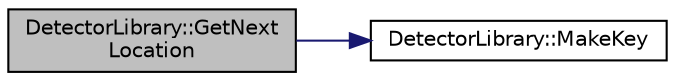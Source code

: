 digraph "DetectorLibrary::GetNextLocation"
{
  edge [fontname="Helvetica",fontsize="10",labelfontname="Helvetica",labelfontsize="10"];
  node [fontname="Helvetica",fontsize="10",shape=record];
  rankdir="LR";
  Node1 [label="DetectorLibrary::GetNext\lLocation",height=0.2,width=0.4,color="black", fillcolor="grey75", style="filled", fontcolor="black"];
  Node1 -> Node2 [color="midnightblue",fontsize="10",style="solid",fontname="Helvetica"];
  Node2 [label="DetectorLibrary::MakeKey",height=0.2,width=0.4,color="black", fillcolor="white", style="filled",URL="$dc/dbe/class_detector_library.html#a0377dece8d7189ce24cb15358302cdb4"];
}
